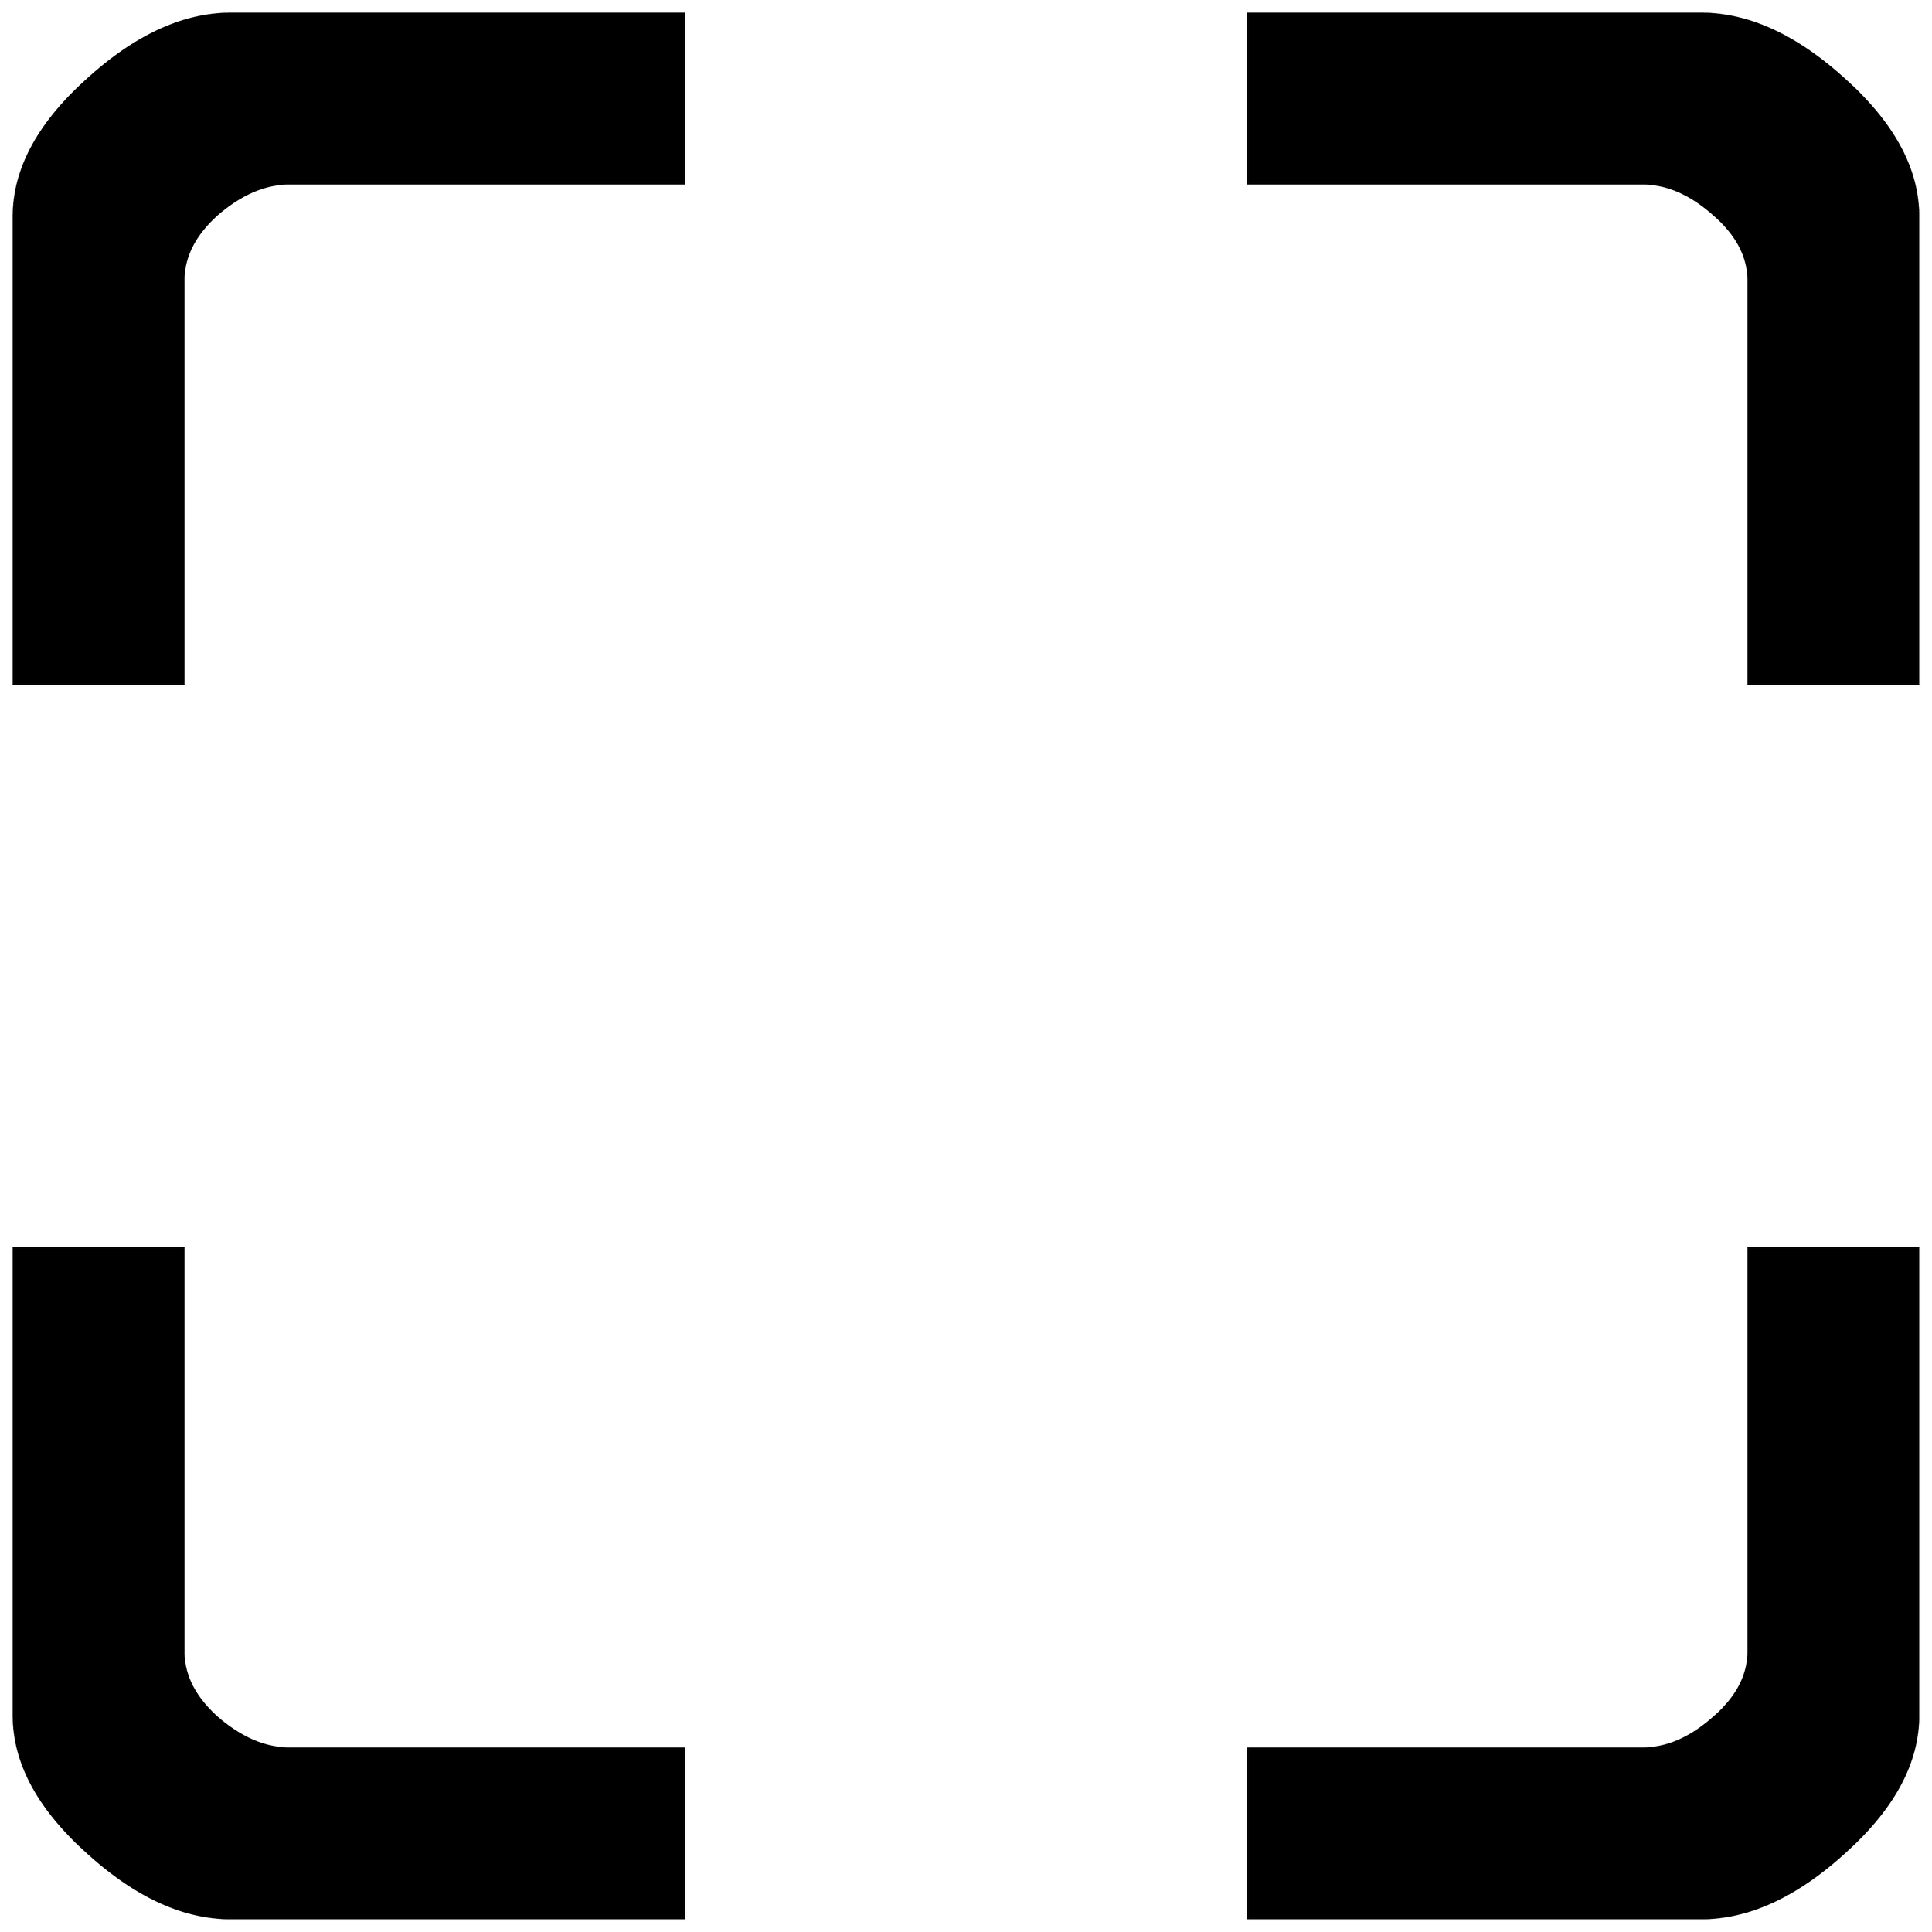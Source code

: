 


\begin{tikzpicture}[y=0.80pt, x=0.80pt, yscale=-1.0, xscale=1.0, inner sep=0pt, outer sep=0pt]
\begin{scope}[shift={(100.0,1706.0)},nonzero rule]
  \path[draw=.,fill=.,line width=1.600pt] (1966.0,-861.0) --
    (1798.0,-861.0) -- (1798.0,-1260.0) .. controls
    (1798.0,-1284.0) and (1786.333,-1306.0) .. (1763.0,-1326.0) ..
    controls (1740.333,-1346.0) and (1717.0,-1356.0) ..
    (1693.0,-1356.0) -- (1303.0,-1356.0) -- (1303.0,-1524.0) --
    (1751.0,-1524.0) .. controls (1798.333,-1524.0) and
    (1846.0,-1502.0) .. (1894.0,-1458.0) .. controls
    (1942.0,-1414.667) and (1966.0,-1369.667) .. (1966.0,-1323.0) --
    (1966.0,-861.0) -- cycle(745.0,-1356.0) -- (355.0,-1356.0)
    .. controls (331.0,-1356.0) and (307.333,-1346.0) ..
    (284.0,-1326.0) .. controls (261.333,-1306.0) and
    (250.0,-1284.0) .. (250.0,-1260.0) -- (250.0,-861.0) --
    (82.0,-861.0) -- (82.0,-1323.0) .. controls (82.0,-1369.667)
    and (106.0,-1414.667) .. (154.0,-1458.0) .. controls
    (202.0,-1502.0) and (249.667,-1524.0) .. (297.0,-1524.0) --
    (745.0,-1524.0) -- (745.0,-1356.0) -- cycle(1966.0,159.0) ..
    controls (1966.0,205.667) and (1942.0,250.667) .. (1894.0,294.0)
    .. controls (1846.0,338.0) and (1798.333,360.0) ..
    (1751.0,360.0) -- (1303.0,360.0) -- (1303.0,192.0) --
    (1693.0,192.0) .. controls (1717.0,192.0) and (1740.333,182.0)
    .. (1763.0,162.0) .. controls (1786.333,142.0) and
    (1798.0,120.0) .. (1798.0,96.0) -- (1798.0,-303.0) --
    (1966.0,-303.0) -- (1966.0,159.0) -- cycle(745.0,360.0) --
    (297.0,360.0) .. controls (249.667,360.0) and (202.0,338.0) ..
    (154.0,294.0) .. controls (106.0,250.667) and (82.0,205.667) ..
    (82.0,159.0) -- (82.0,-303.0) -- (250.0,-303.0) --
    (250.0,96.0) .. controls (250.0,120.0) and (261.333,142.0) ..
    (284.0,162.0) .. controls (307.333,182.0) and (331.0,192.0) ..
    (355.0,192.0) -- (745.0,192.0) -- (745.0,360.0) -- cycle;
\end{scope}

\end{tikzpicture}


